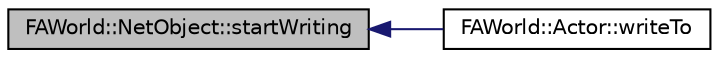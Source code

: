 digraph G
{
  edge [fontname="Helvetica",fontsize="10",labelfontname="Helvetica",labelfontsize="10"];
  node [fontname="Helvetica",fontsize="10",shape=record];
  rankdir="LR";
  Node1 [label="FAWorld::NetObject::startWriting",height=0.2,width=0.4,color="black", fillcolor="grey75", style="filled" fontcolor="black"];
  Node1 -> Node2 [dir="back",color="midnightblue",fontsize="10",style="solid",fontname="Helvetica"];
  Node2 [label="FAWorld::Actor::writeTo",height=0.2,width=0.4,color="black", fillcolor="white", style="filled",URL="$class_f_a_world_1_1_actor.html#a80e0c4fe4a1dc980a57b9da694cd2362",tooltip="Write object to packet. startWriting() must be called before this function."];
}
